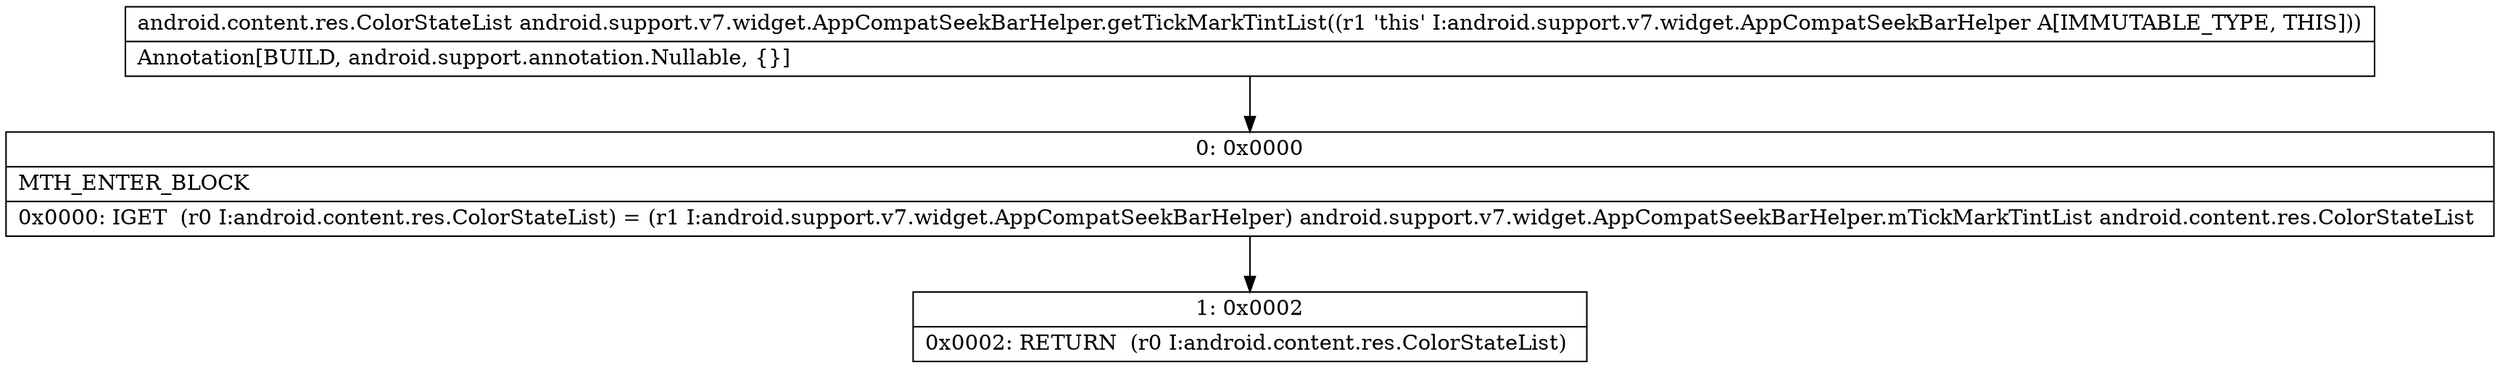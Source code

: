 digraph "CFG forandroid.support.v7.widget.AppCompatSeekBarHelper.getTickMarkTintList()Landroid\/content\/res\/ColorStateList;" {
Node_0 [shape=record,label="{0\:\ 0x0000|MTH_ENTER_BLOCK\l|0x0000: IGET  (r0 I:android.content.res.ColorStateList) = (r1 I:android.support.v7.widget.AppCompatSeekBarHelper) android.support.v7.widget.AppCompatSeekBarHelper.mTickMarkTintList android.content.res.ColorStateList \l}"];
Node_1 [shape=record,label="{1\:\ 0x0002|0x0002: RETURN  (r0 I:android.content.res.ColorStateList) \l}"];
MethodNode[shape=record,label="{android.content.res.ColorStateList android.support.v7.widget.AppCompatSeekBarHelper.getTickMarkTintList((r1 'this' I:android.support.v7.widget.AppCompatSeekBarHelper A[IMMUTABLE_TYPE, THIS]))  | Annotation[BUILD, android.support.annotation.Nullable, \{\}]\l}"];
MethodNode -> Node_0;
Node_0 -> Node_1;
}

